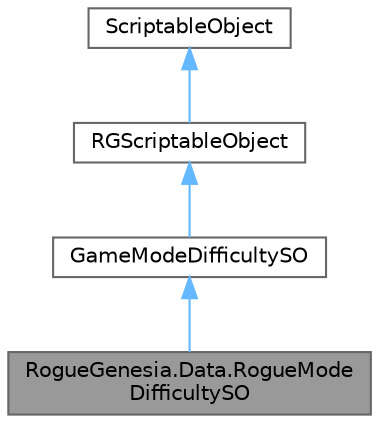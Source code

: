 digraph "RogueGenesia.Data.RogueModeDifficultySO"
{
 // LATEX_PDF_SIZE
  bgcolor="transparent";
  edge [fontname=Helvetica,fontsize=10,labelfontname=Helvetica,labelfontsize=10];
  node [fontname=Helvetica,fontsize=10,shape=box,height=0.2,width=0.4];
  Node1 [label="RogueGenesia.Data.RogueMode\lDifficultySO",height=0.2,width=0.4,color="gray40", fillcolor="grey60", style="filled", fontcolor="black",tooltip=" "];
  Node2 -> Node1 [dir="back",color="steelblue1",style="solid"];
  Node2 [label="GameModeDifficultySO",height=0.2,width=0.4,color="gray40", fillcolor="white", style="filled",URL="$class_rogue_genesia_1_1_data_1_1_game_mode_difficulty_s_o.html",tooltip=" "];
  Node3 -> Node2 [dir="back",color="steelblue1",style="solid"];
  Node3 [label="RGScriptableObject",height=0.2,width=0.4,color="gray40", fillcolor="white", style="filled",URL="$class_rogue_genesia_1_1_data_1_1_r_g_scriptable_object.html",tooltip=" "];
  Node4 -> Node3 [dir="back",color="steelblue1",style="solid"];
  Node4 [label="ScriptableObject",height=0.2,width=0.4,color="gray40", fillcolor="white", style="filled",tooltip=" "];
}
